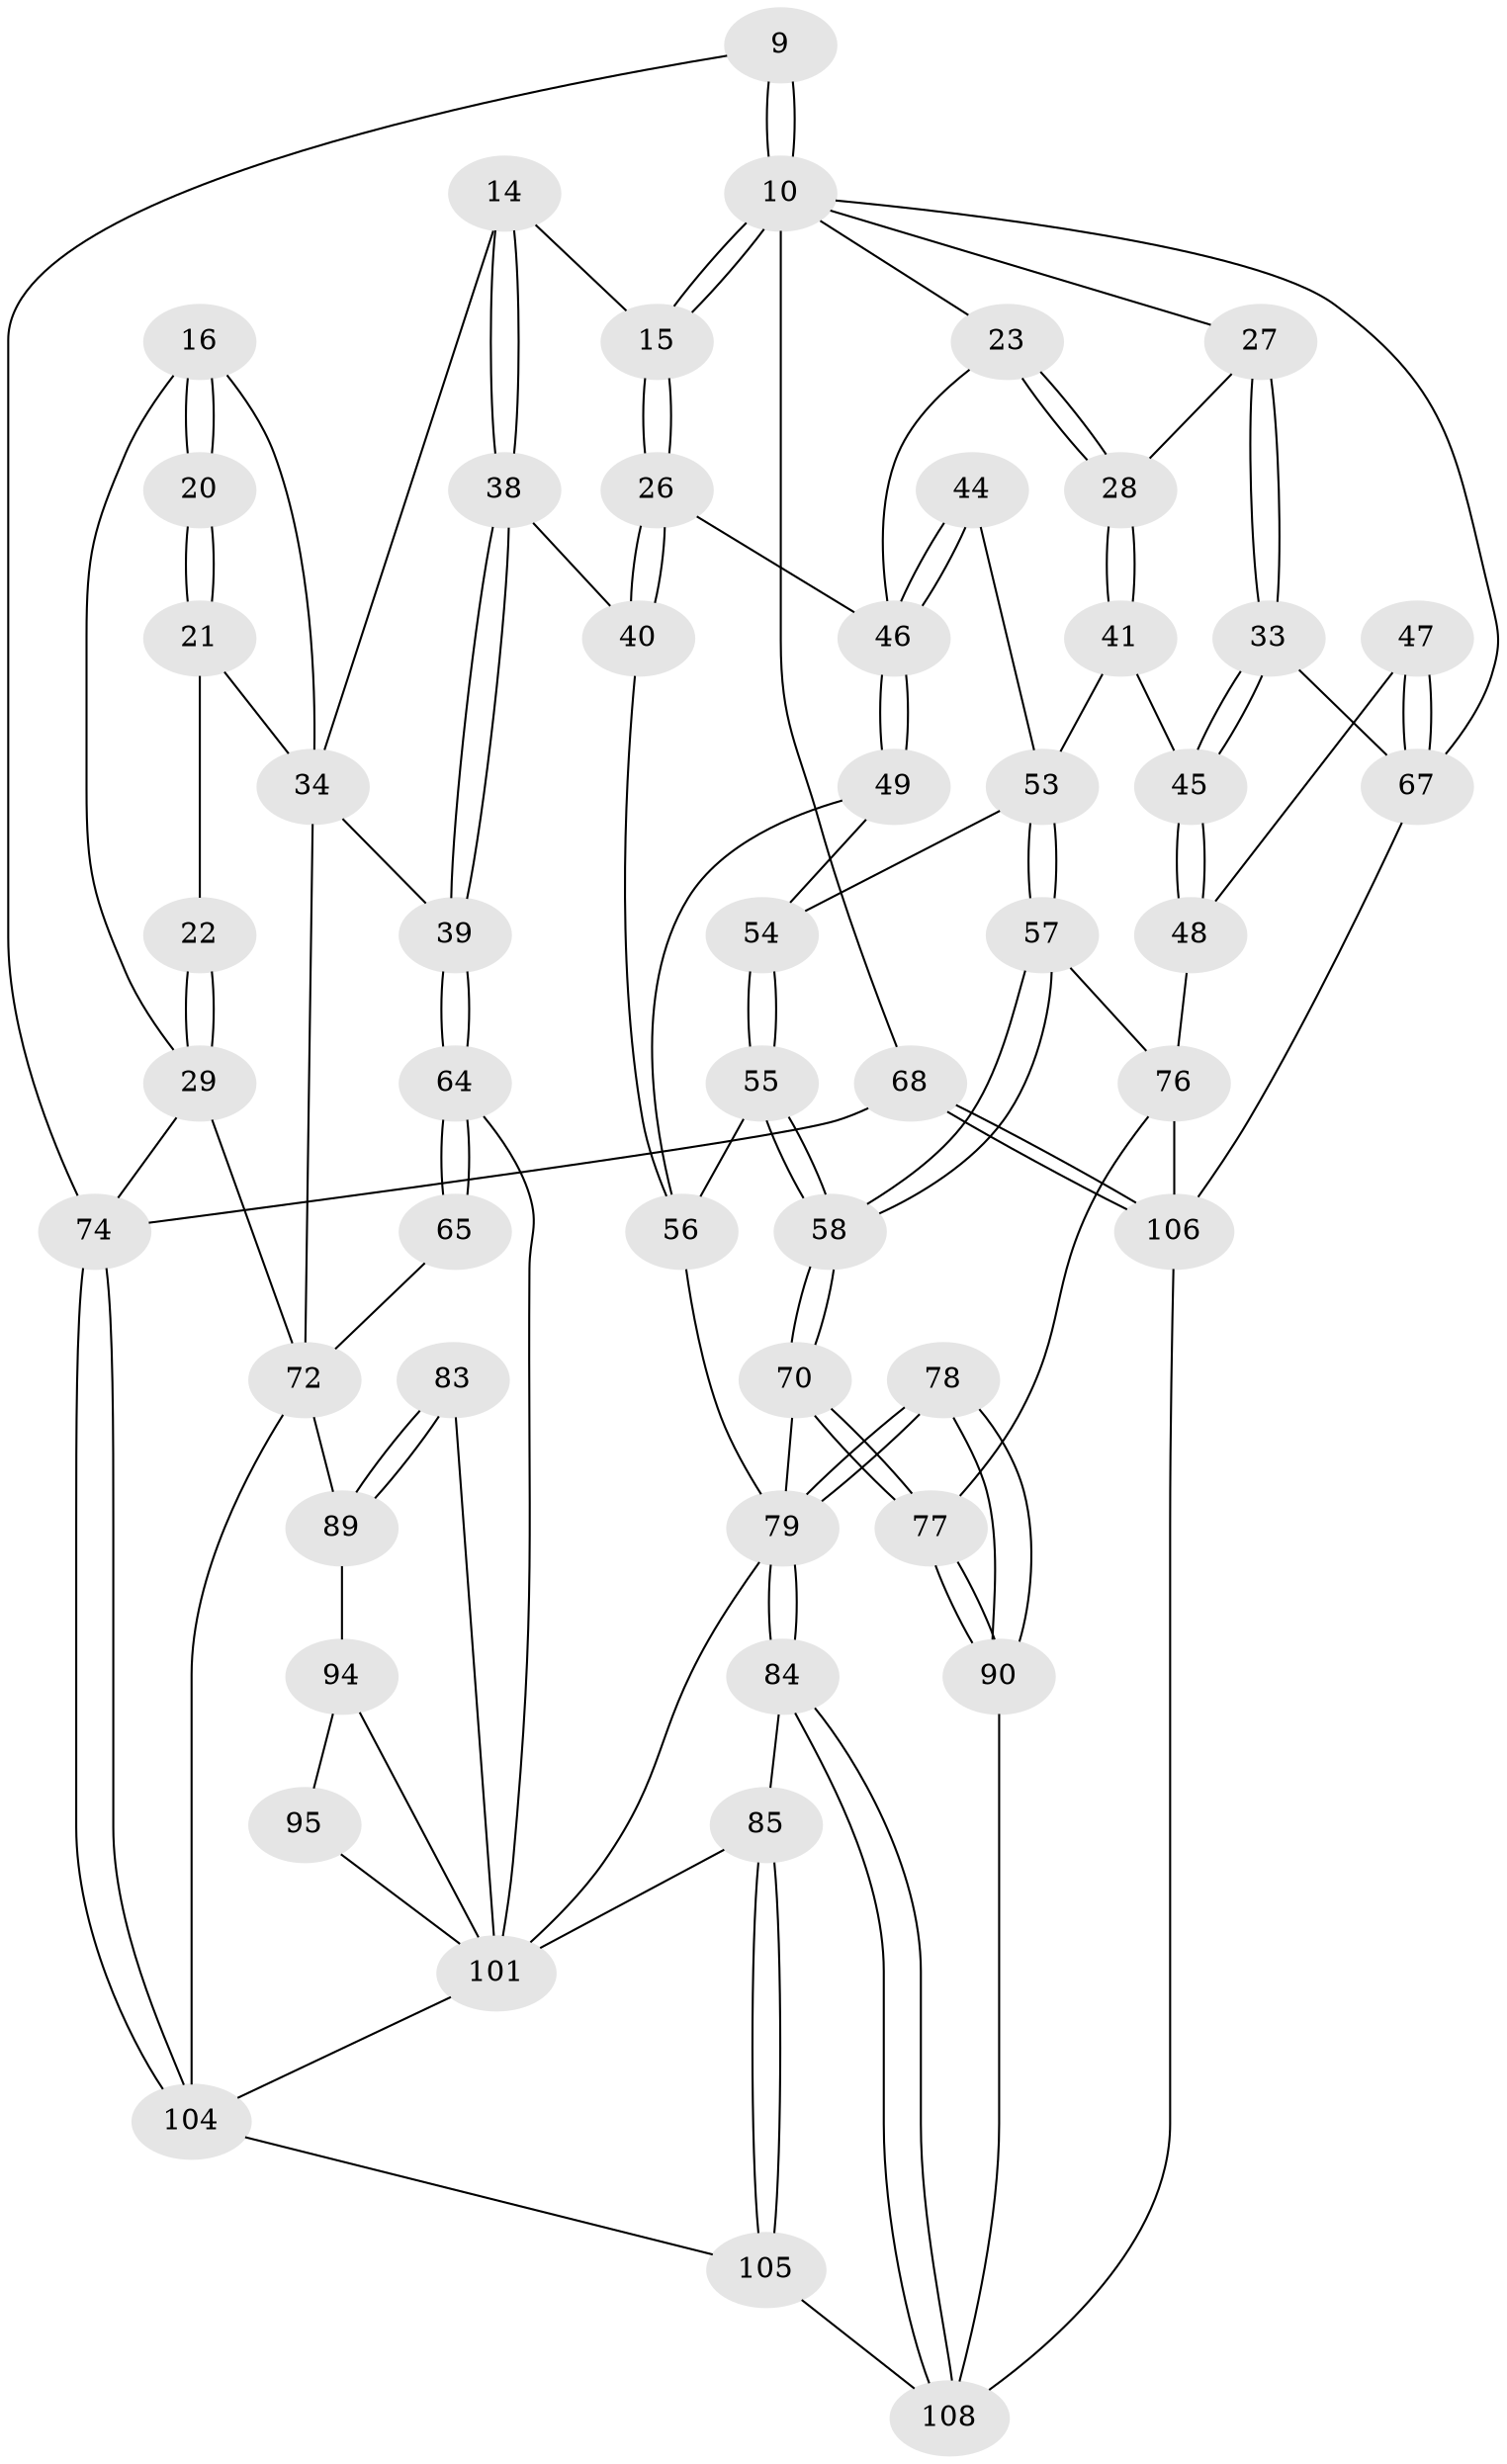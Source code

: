 // original degree distribution, {3: 0.037037037037037035, 4: 0.2222222222222222, 6: 0.24074074074074073, 5: 0.5}
// Generated by graph-tools (version 1.1) at 2025/02/03/09/25 05:02:03]
// undirected, 54 vertices, 122 edges
graph export_dot {
graph [start="1"]
  node [color=gray90,style=filled];
  9 [pos="+0.11788839756421744+0"];
  10 [pos="+0.44958293409238365+0",super="+3+7"];
  14 [pos="+0.29167397311469156+0.13421686488311857"];
  15 [pos="+0.4368591014517128+0.05279078437111085"];
  16 [pos="+0.11106932277325617+0.022422254885437115",super="+11+12"];
  20 [pos="+0.11678201410282565+0.08221287230136388"];
  21 [pos="+0.1052005600337505+0.13787263740389755"];
  22 [pos="+0.07983234801175268+0.14506237221093363"];
  23 [pos="+0.7573427983166187+0.08070959781765483"];
  26 [pos="+0.5059679901362247+0.163027385237954"];
  27 [pos="+0.909402014785365+0.11903585208209108"];
  28 [pos="+0.7912748983823893+0.11152485184091937"];
  29 [pos="+0.07202410284958127+0.14808665415917938",super="+19+17"];
  33 [pos="+1+0.19431055444311196"];
  34 [pos="+0.16671622476277126+0.2659152824727764",super="+30+13"];
  38 [pos="+0.3051353594917272+0.3019456803089706"];
  39 [pos="+0.2934734711693036+0.3132039404700492"];
  40 [pos="+0.461397424144614+0.2780091651112345"];
  41 [pos="+0.8368150469327507+0.21942165520411977"];
  44 [pos="+0.7269176367321609+0.26017561894499014"];
  45 [pos="+0.932280810193722+0.23526290020631238"];
  46 [pos="+0.6398216436453998+0.2484437634392425",super="+25+24"];
  47 [pos="+0.9345689754622937+0.4195948850979215"];
  48 [pos="+0.9304654317943137+0.41975611914455596"];
  49 [pos="+0.6410589229814594+0.266167644690702"];
  53 [pos="+0.6796472574505863+0.3019212353705482",super="+43"];
  54 [pos="+0.6472030573302012+0.2831296259058211"];
  55 [pos="+0.6047223709634378+0.39236764401943164"];
  56 [pos="+0.5179177387924049+0.39717715434248335",super="+50"];
  57 [pos="+0.7558216838291687+0.4404970973776249",super="+52"];
  58 [pos="+0.749921152689676+0.4455925443305429"];
  64 [pos="+0.29148481935845966+0.32591499690798575",super="+63"];
  65 [pos="+0.14322203913777912+0.47814764569977947"];
  67 [pos="+1+0.43565152323144174",super="+31+32"];
  68 [pos="+1+1",super="+5"];
  70 [pos="+0.7322438434127327+0.5051847093040689"];
  72 [pos="+0+1",super="+37+36+66"];
  74 [pos="+0+1",super="+8"];
  76 [pos="+0.9102077752267175+0.6786305543524442",super="+51"];
  77 [pos="+0.8360765076898103+0.6532717720345513"];
  78 [pos="+0.5741713023456015+0.7248103452433501"];
  79 [pos="+0.5634450093801054+0.7275147265349926",super="+60+71"];
  83 [pos="+0.30621032721445635+0.6317783124703152",super="+80"];
  84 [pos="+0.5522629312676012+0.7337218692058712"];
  85 [pos="+0.5355198541788078+0.7422345747281188"];
  89 [pos="+0.2633049618425915+0.7043641468291945",super="+88+81"];
  90 [pos="+0.6260878794380867+0.7440069698828132"];
  94 [pos="+0.1328860276446769+0.6973845620937663",super="+93+92"];
  95 [pos="+0.11859464600650044+0.7608573810246576"];
  101 [pos="+0.20643510430838452+0.8131235692596386",super="+96+100"];
  104 [pos="+0.14382795657770986+1",super="+103+102+97"];
  105 [pos="+0.41653287626495045+1"];
  106 [pos="+1+1",super="+98+75"];
  108 [pos="+0.6673912431052026+0.9971768680340602",super="+107+99"];
  9 -- 10;
  9 -- 10;
  9 -- 74;
  10 -- 15;
  10 -- 15;
  10 -- 68 [weight=2];
  10 -- 23;
  10 -- 67;
  10 -- 27;
  14 -- 15;
  14 -- 38;
  14 -- 38;
  14 -- 34;
  15 -- 26;
  15 -- 26;
  16 -- 20 [weight=2];
  16 -- 20;
  16 -- 29;
  16 -- 34;
  20 -- 21;
  20 -- 21;
  21 -- 22;
  21 -- 34;
  22 -- 29 [weight=2];
  22 -- 29;
  23 -- 28;
  23 -- 28;
  23 -- 46;
  26 -- 40;
  26 -- 40;
  26 -- 46;
  27 -- 28;
  27 -- 33;
  27 -- 33;
  28 -- 41;
  28 -- 41;
  29 -- 72 [weight=2];
  29 -- 74;
  33 -- 45;
  33 -- 45;
  33 -- 67;
  34 -- 39;
  34 -- 72;
  38 -- 39;
  38 -- 39;
  38 -- 40;
  39 -- 64;
  39 -- 64;
  40 -- 56;
  41 -- 45;
  41 -- 53;
  44 -- 46 [weight=2];
  44 -- 46;
  44 -- 53;
  45 -- 48;
  45 -- 48;
  46 -- 49;
  46 -- 49;
  47 -- 48;
  47 -- 67 [weight=2];
  47 -- 67;
  48 -- 76;
  49 -- 54;
  49 -- 56;
  53 -- 54;
  53 -- 57 [weight=2];
  53 -- 57;
  54 -- 55;
  54 -- 55;
  55 -- 56;
  55 -- 58;
  55 -- 58;
  56 -- 79;
  57 -- 58;
  57 -- 58;
  57 -- 76;
  58 -- 70;
  58 -- 70;
  64 -- 65 [weight=2];
  64 -- 65;
  64 -- 101;
  65 -- 72;
  67 -- 106;
  68 -- 106 [weight=2];
  68 -- 106;
  68 -- 74 [weight=2];
  70 -- 77;
  70 -- 77;
  70 -- 79;
  72 -- 89 [weight=2];
  72 -- 104;
  74 -- 104 [weight=2];
  74 -- 104;
  76 -- 77;
  76 -- 106;
  77 -- 90;
  77 -- 90;
  78 -- 79 [weight=2];
  78 -- 79;
  78 -- 90;
  78 -- 90;
  79 -- 84;
  79 -- 84;
  79 -- 101;
  83 -- 89 [weight=2];
  83 -- 89;
  83 -- 101 [weight=2];
  84 -- 85;
  84 -- 108;
  84 -- 108;
  85 -- 105;
  85 -- 105;
  85 -- 101;
  89 -- 94 [weight=2];
  90 -- 108;
  94 -- 95 [weight=2];
  94 -- 101;
  95 -- 101;
  101 -- 104 [weight=2];
  104 -- 105;
  105 -- 108;
  106 -- 108 [weight=2];
}
